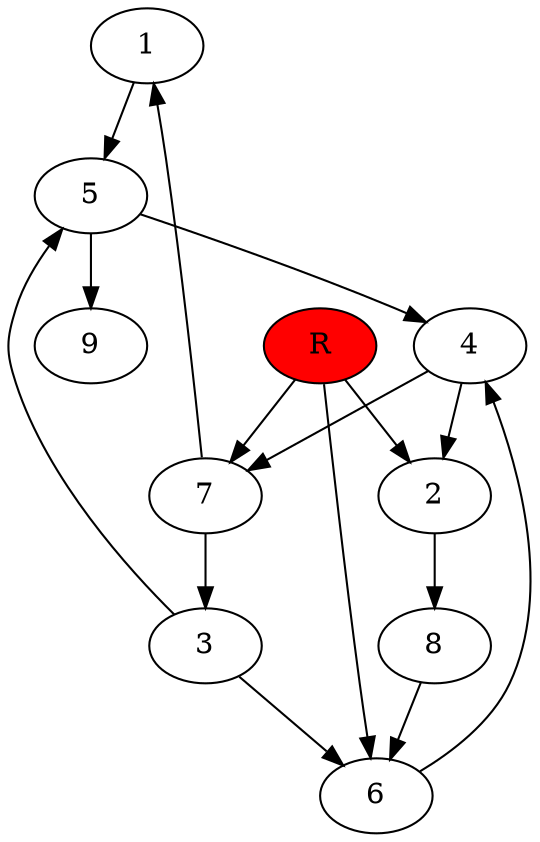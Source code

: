 digraph prb10516 {
	1
	2
	3
	4
	5
	6
	7
	8
	R [fillcolor="#ff0000" style=filled]
	1 -> 5
	2 -> 8
	3 -> 5
	3 -> 6
	4 -> 2
	4 -> 7
	5 -> 4
	5 -> 9
	6 -> 4
	7 -> 1
	7 -> 3
	8 -> 6
	R -> 2
	R -> 6
	R -> 7
}
